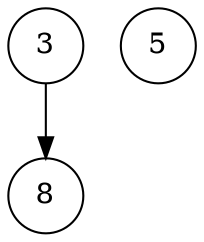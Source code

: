digraph FibonacciHeap {
  node [shape=circle];
  "0xc00005a100" [label="3"];
  "0xc00005a100" -> "0xc00005a140";
  "0xc00005a140" [label="8"];
  "0xc00005a0c0" [label="5"];
}
